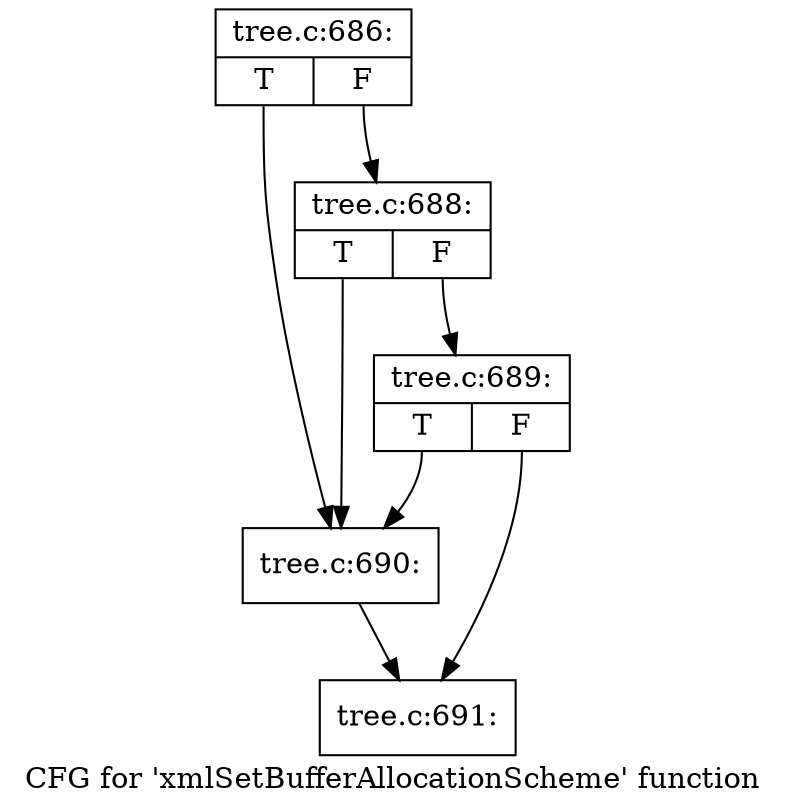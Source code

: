 digraph "CFG for 'xmlSetBufferAllocationScheme' function" {
	label="CFG for 'xmlSetBufferAllocationScheme' function";

	Node0x422d8b0 [shape=record,label="{tree.c:686:|{<s0>T|<s1>F}}"];
	Node0x422d8b0:s0 -> Node0x4232430;
	Node0x422d8b0:s1 -> Node0x4243c80;
	Node0x4243c80 [shape=record,label="{tree.c:688:|{<s0>T|<s1>F}}"];
	Node0x4243c80:s0 -> Node0x4232430;
	Node0x4243c80:s1 -> Node0x42324d0;
	Node0x42324d0 [shape=record,label="{tree.c:689:|{<s0>T|<s1>F}}"];
	Node0x42324d0:s0 -> Node0x4232430;
	Node0x42324d0:s1 -> Node0x4232480;
	Node0x4232430 [shape=record,label="{tree.c:690:}"];
	Node0x4232430 -> Node0x4232480;
	Node0x4232480 [shape=record,label="{tree.c:691:}"];
}
